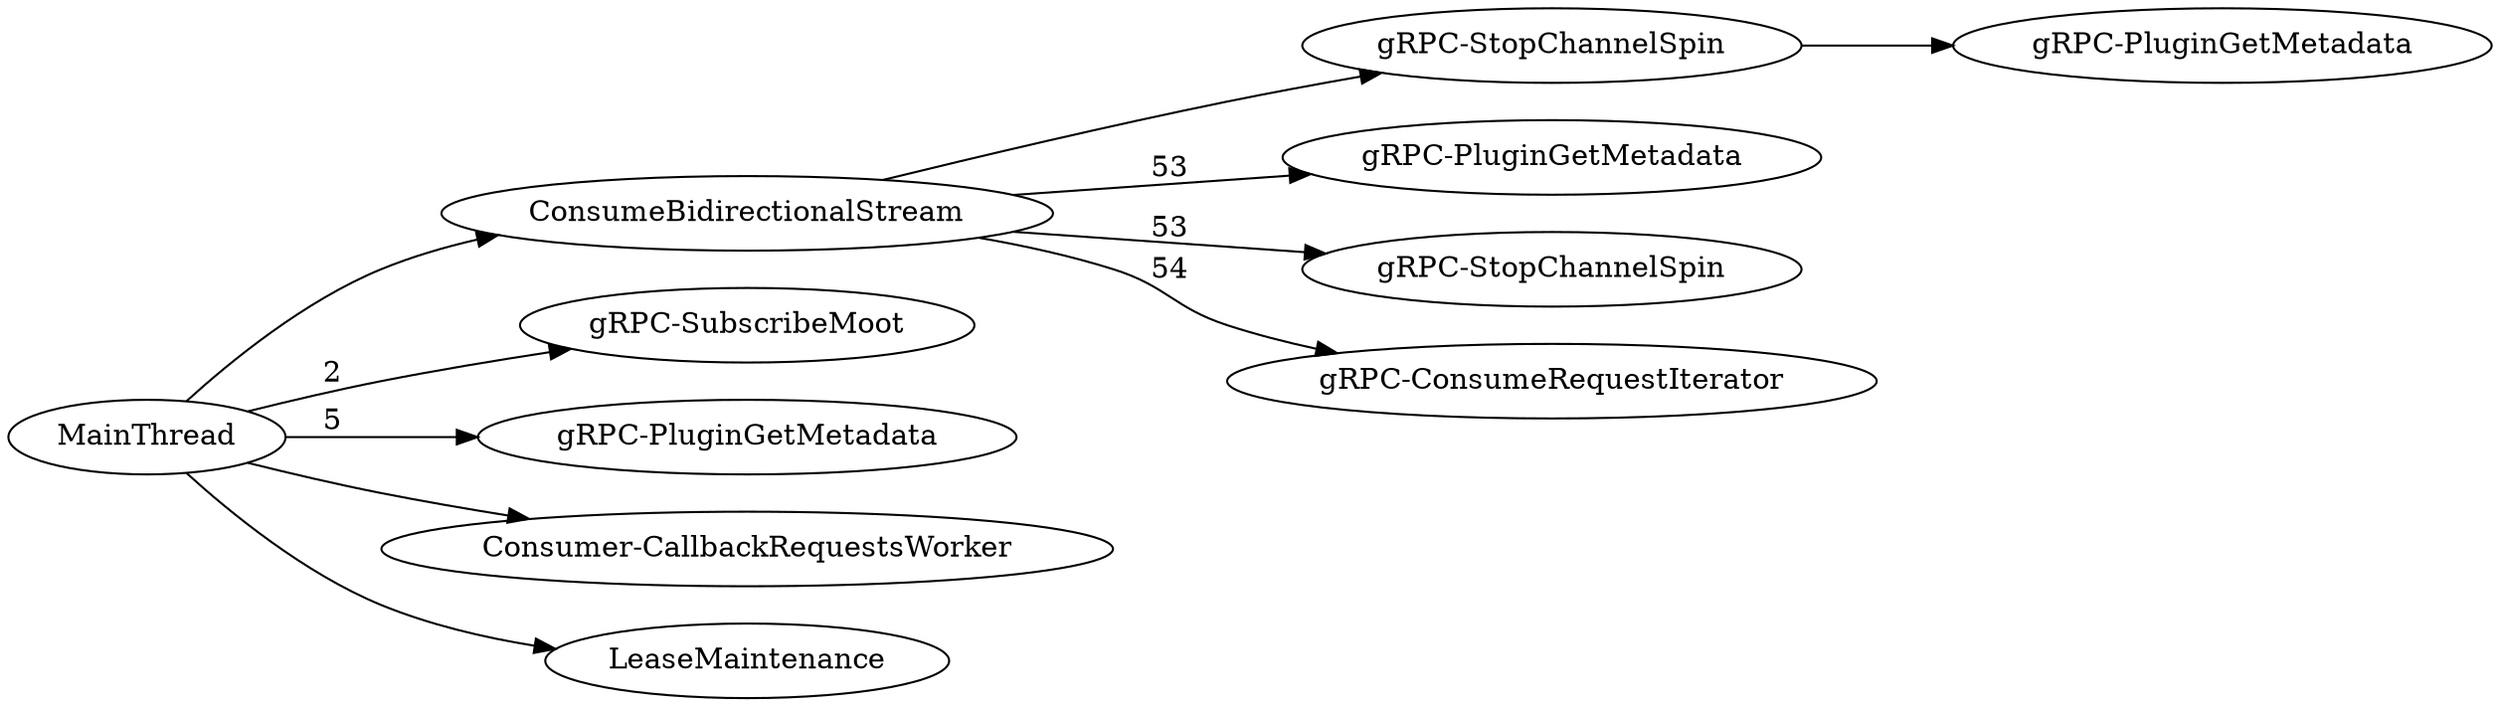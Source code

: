 digraph G {
rankdir=LR;
subgraph  {
}

subgraph  {
}

subgraph  {
}

subgraph  {
subgraph  {
}

subgraph  {
}

subgraph  {
}

subgraph  {
subgraph  {
}

"Thread-gRPC-StopChannelSpin+++++++++++++++++++++++++++++++++++++++++" -> "Thread-gRPC-PluginGetMetadata+++++++++++++++++++++++++++++++++++++++++++";
}

"Thread-ConsumeBidirectionalStream" -> "Thread-gRPC-PluginGetMetadata++"  [label=53];
"Thread-ConsumeBidirectionalStream" -> "Thread-gRPC-StopChannelSpin"  [label=53];
"Thread-ConsumeBidirectionalStream" -> "Thread-gRPC-ConsumeRequestIterator"  [label=54];
"Thread-ConsumeBidirectionalStream" -> "Thread-gRPC-StopChannelSpin+++++++++++++++++++++++++++++++++++++++++";
}

subgraph  {
}

MainThread -> "Thread-gRPC-SubscribeMoot"  [label=2];
MainThread -> "Thread-gRPC-PluginGetMetadata"  [label=5];
MainThread -> "Thread-Consumer-CallbackRequestsWorker";
MainThread -> "Thread-ConsumeBidirectionalStream";
MainThread -> "Thread-LeaseMaintenance";
"Thread-LeaseMaintenance" [label=LeaseMaintenance];
"Thread-gRPC-SubscribeMoot" [label="gRPC-SubscribeMoot"];
"Thread-gRPC-PluginGetMetadata" [label="gRPC-PluginGetMetadata"];
"Thread-gRPC-ConsumeRequestIterator" [label="gRPC-ConsumeRequestIterator"];
"Thread-gRPC-StopChannelSpin+++++++++++++++++++++++++++++++++++++++++" [label="gRPC-StopChannelSpin"];
"Thread-gRPC-StopChannelSpin" [label="gRPC-StopChannelSpin"];
"Thread-gRPC-PluginGetMetadata+++++++++++++++++++++++++++++++++++++++++++" [label="gRPC-PluginGetMetadata"];
"Thread-ConsumeBidirectionalStream" [label=ConsumeBidirectionalStream];
"Thread-gRPC-PluginGetMetadata++" [label="gRPC-PluginGetMetadata"];
"Thread-Consumer-CallbackRequestsWorker" [label="Consumer-CallbackRequestsWorker"];
}
